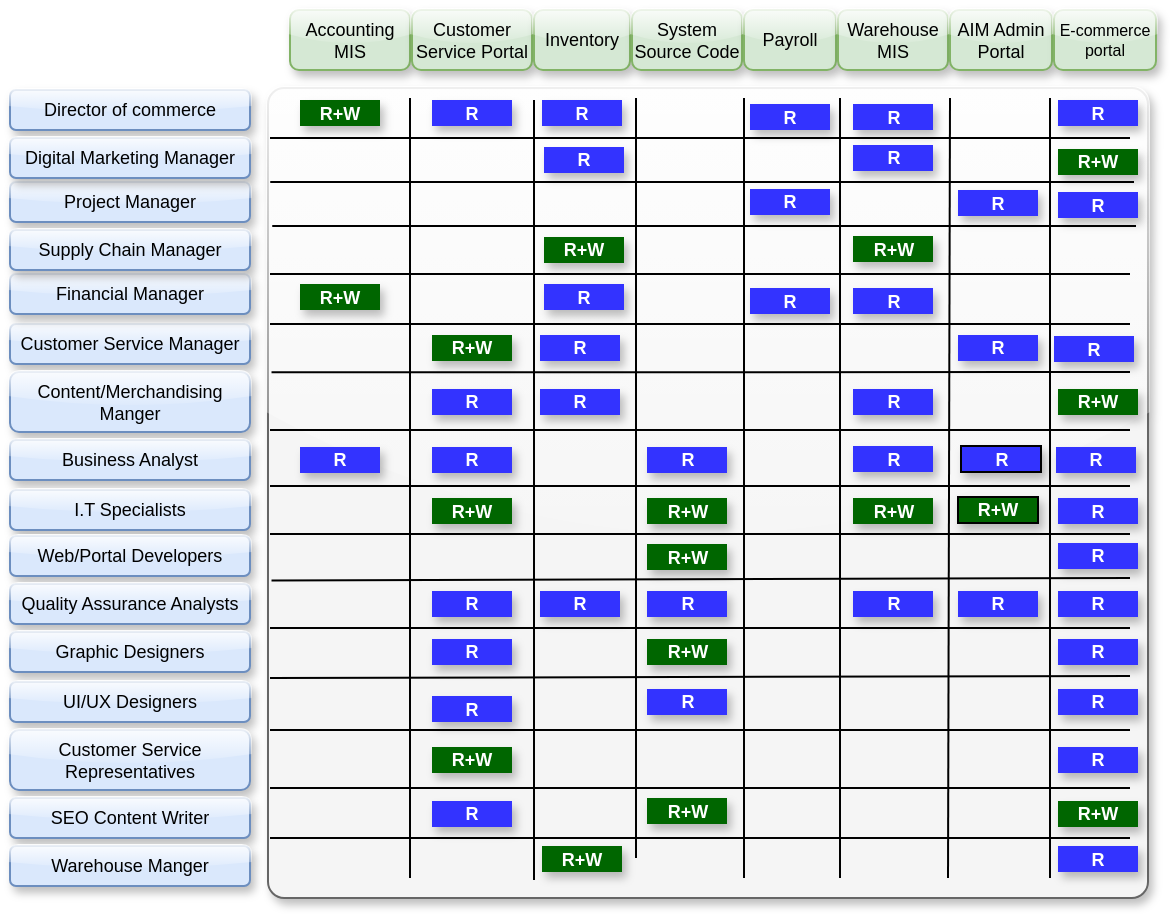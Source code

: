 <mxfile version="22.0.8" type="github">
  <diagram name="Page-1" id="pVd1hs-IhMFepFoSFWVQ">
    <mxGraphModel dx="707" dy="393" grid="1" gridSize="10" guides="1" tooltips="1" connect="1" arrows="1" fold="1" page="1" pageScale="1" pageWidth="850" pageHeight="1100" math="0" shadow="0">
      <root>
        <mxCell id="0" />
        <mxCell id="1" parent="0" />
        <mxCell id="cSFD1IT2daWeMbKAuxl0-6" value="Customer Service Manager" style="rounded=1;whiteSpace=wrap;html=1;fontSize=9;fillColor=#dae8fc;strokeColor=#6c8ebf;glass=1;shadow=1;" vertex="1" parent="1">
          <mxGeometry x="160" y="233" width="120" height="20" as="geometry" />
        </mxCell>
        <mxCell id="cSFD1IT2daWeMbKAuxl0-7" value="Financial Manager" style="rounded=1;whiteSpace=wrap;html=1;fontSize=9;glass=1;shadow=1;fillColor=#dae8fc;strokeColor=#6c8ebf;" vertex="1" parent="1">
          <mxGeometry x="160" y="208" width="120" height="20" as="geometry" />
        </mxCell>
        <mxCell id="cSFD1IT2daWeMbKAuxl0-10" value="Content/Merchandising Manger" style="rounded=1;whiteSpace=wrap;html=1;fontSize=9;fillColor=#dae8fc;strokeColor=#6c8ebf;glass=1;shadow=1;" vertex="1" parent="1">
          <mxGeometry x="160" y="257" width="120" height="30" as="geometry" />
        </mxCell>
        <mxCell id="cSFD1IT2daWeMbKAuxl0-11" value="Business Analyst" style="rounded=1;whiteSpace=wrap;html=1;fontSize=9;fillColor=#dae8fc;strokeColor=#6c8ebf;glass=1;shadow=1;" vertex="1" parent="1">
          <mxGeometry x="160" y="291" width="120" height="20" as="geometry" />
        </mxCell>
        <mxCell id="cSFD1IT2daWeMbKAuxl0-12" value="I.T Specialists" style="rounded=1;whiteSpace=wrap;html=1;fontSize=9;fillColor=#dae8fc;strokeColor=#6c8ebf;glass=1;shadow=1;" vertex="1" parent="1">
          <mxGeometry x="160" y="316" width="120" height="20" as="geometry" />
        </mxCell>
        <mxCell id="cSFD1IT2daWeMbKAuxl0-13" value="Web/Portal Developers" style="rounded=1;whiteSpace=wrap;html=1;fontSize=9;fillColor=#dae8fc;strokeColor=#6c8ebf;glass=1;shadow=1;" vertex="1" parent="1">
          <mxGeometry x="160" y="339" width="120" height="20" as="geometry" />
        </mxCell>
        <mxCell id="cSFD1IT2daWeMbKAuxl0-14" value="Quality Assurance Analysts" style="rounded=1;whiteSpace=wrap;html=1;fontSize=9;fillColor=#dae8fc;strokeColor=#6c8ebf;glass=1;shadow=1;" vertex="1" parent="1">
          <mxGeometry x="160" y="363" width="120" height="20" as="geometry" />
        </mxCell>
        <mxCell id="cSFD1IT2daWeMbKAuxl0-15" value="Graphic Designers" style="rounded=1;whiteSpace=wrap;html=1;fontSize=9;fillColor=#dae8fc;strokeColor=#6c8ebf;glass=1;shadow=1;" vertex="1" parent="1">
          <mxGeometry x="160" y="387" width="120" height="20" as="geometry" />
        </mxCell>
        <mxCell id="cSFD1IT2daWeMbKAuxl0-16" value="UI/UX Designers" style="rounded=1;whiteSpace=wrap;html=1;fontSize=9;fillColor=#dae8fc;strokeColor=#6c8ebf;glass=1;shadow=1;" vertex="1" parent="1">
          <mxGeometry x="160" y="412" width="120" height="20" as="geometry" />
        </mxCell>
        <mxCell id="cSFD1IT2daWeMbKAuxl0-17" value="Customer Service Representatives" style="rounded=1;whiteSpace=wrap;html=1;fontSize=9;fillColor=#dae8fc;strokeColor=#6c8ebf;glass=1;shadow=1;" vertex="1" parent="1">
          <mxGeometry x="160" y="436" width="120" height="30" as="geometry" />
        </mxCell>
        <mxCell id="cSFD1IT2daWeMbKAuxl0-18" value="SEO Content Writer" style="rounded=1;whiteSpace=wrap;html=1;fontSize=9;glass=1;shadow=1;fillColor=#dae8fc;strokeColor=#6c8ebf;" vertex="1" parent="1">
          <mxGeometry x="160" y="470" width="120" height="20" as="geometry" />
        </mxCell>
        <mxCell id="cSFD1IT2daWeMbKAuxl0-19" value="Warehouse Manger" style="rounded=1;whiteSpace=wrap;html=1;fontSize=9;fillColor=#dae8fc;strokeColor=#6c8ebf;glass=1;shadow=1;" vertex="1" parent="1">
          <mxGeometry x="160" y="494" width="120" height="20" as="geometry" />
        </mxCell>
        <mxCell id="cSFD1IT2daWeMbKAuxl0-20" value="" style="rounded=1;whiteSpace=wrap;html=1;arcSize=2;glass=1;shadow=1;fillColor=#f5f5f5;fontColor=#333333;strokeColor=#666666;" vertex="1" parent="1">
          <mxGeometry x="289" y="115" width="440" height="405" as="geometry" />
        </mxCell>
        <mxCell id="cSFD1IT2daWeMbKAuxl0-21" value="Accounting MIS" style="rounded=1;whiteSpace=wrap;html=1;fontSize=9;fillColor=#d5e8d4;strokeColor=#82b366;glass=1;shadow=1;" vertex="1" parent="1">
          <mxGeometry x="300" y="76" width="60" height="30" as="geometry" />
        </mxCell>
        <mxCell id="cSFD1IT2daWeMbKAuxl0-22" value="Customer Service Portal" style="rounded=1;whiteSpace=wrap;html=1;fontSize=9;fillColor=#d5e8d4;strokeColor=#82b366;glass=1;shadow=1;" vertex="1" parent="1">
          <mxGeometry x="361" y="76" width="60" height="30" as="geometry" />
        </mxCell>
        <mxCell id="cSFD1IT2daWeMbKAuxl0-23" value="Inventory" style="rounded=1;whiteSpace=wrap;html=1;fontSize=9;fillColor=#d5e8d4;strokeColor=#82b366;glass=1;shadow=1;" vertex="1" parent="1">
          <mxGeometry x="422" y="76" width="48" height="30" as="geometry" />
        </mxCell>
        <mxCell id="cSFD1IT2daWeMbKAuxl0-24" value="System Source Code" style="rounded=1;whiteSpace=wrap;html=1;fontSize=9;fillColor=#d5e8d4;strokeColor=#82b366;glass=1;shadow=1;" vertex="1" parent="1">
          <mxGeometry x="471" y="76" width="55" height="30" as="geometry" />
        </mxCell>
        <mxCell id="cSFD1IT2daWeMbKAuxl0-25" value="Payroll" style="rounded=1;whiteSpace=wrap;html=1;fontSize=9;fillColor=#d5e8d4;strokeColor=#82b366;glass=1;shadow=1;" vertex="1" parent="1">
          <mxGeometry x="527" y="76" width="46" height="30" as="geometry" />
        </mxCell>
        <mxCell id="cSFD1IT2daWeMbKAuxl0-26" value="Warehouse MIS" style="rounded=1;whiteSpace=wrap;html=1;fontSize=9;fillColor=#d5e8d4;strokeColor=#82b366;glass=1;shadow=1;" vertex="1" parent="1">
          <mxGeometry x="574" y="76" width="55" height="30" as="geometry" />
        </mxCell>
        <mxCell id="cSFD1IT2daWeMbKAuxl0-27" value="AIM Admin Portal" style="rounded=1;whiteSpace=wrap;html=1;fontSize=9;fillColor=#d5e8d4;strokeColor=#82b366;glass=1;shadow=1;" vertex="1" parent="1">
          <mxGeometry x="630" y="76" width="51" height="30" as="geometry" />
        </mxCell>
        <mxCell id="cSFD1IT2daWeMbKAuxl0-28" value="E-commerce portal" style="rounded=1;whiteSpace=wrap;html=1;fontSize=8;fillColor=#d5e8d4;strokeColor=#82b366;glass=1;shadow=1;" vertex="1" parent="1">
          <mxGeometry x="682" y="76" width="51" height="30" as="geometry" />
        </mxCell>
        <mxCell id="cSFD1IT2daWeMbKAuxl0-4" value="Project Manager" style="rounded=1;whiteSpace=wrap;html=1;fontSize=9;fillColor=#dae8fc;strokeColor=#6c8ebf;glass=1;shadow=1;" vertex="1" parent="1">
          <mxGeometry x="160" y="162" width="120" height="20" as="geometry" />
        </mxCell>
        <mxCell id="cSFD1IT2daWeMbKAuxl0-5" value="Supply Chain Manager" style="rounded=1;whiteSpace=wrap;html=1;fontSize=9;glass=1;shadow=1;fillColor=#dae8fc;strokeColor=#6c8ebf;" vertex="1" parent="1">
          <mxGeometry x="160" y="186" width="120" height="20" as="geometry" />
        </mxCell>
        <mxCell id="cSFD1IT2daWeMbKAuxl0-2" value="Director of commerce" style="rounded=1;whiteSpace=wrap;html=1;fontSize=9;fillColor=#dae8fc;strokeColor=#6c8ebf;glass=1;shadow=1;" vertex="1" parent="1">
          <mxGeometry x="160" y="116" width="120" height="20" as="geometry" />
        </mxCell>
        <mxCell id="cSFD1IT2daWeMbKAuxl0-3" value="Digital Marketing Manager" style="rounded=1;whiteSpace=wrap;html=1;fontSize=9;fillColor=#dae8fc;strokeColor=#6c8ebf;glass=1;shadow=1;" vertex="1" parent="1">
          <mxGeometry x="160" y="140" width="120" height="20" as="geometry" />
        </mxCell>
        <mxCell id="cSFD1IT2daWeMbKAuxl0-31" value="R+W" style="rounded=0;whiteSpace=wrap;html=1;fontSize=9;glass=0;shadow=1;fontColor=#FFFFFF;fillColor=#006600;fontStyle=1;strokeColor=none;" vertex="1" parent="1">
          <mxGeometry x="305" y="121" width="40" height="13" as="geometry" />
        </mxCell>
        <mxCell id="cSFD1IT2daWeMbKAuxl0-32" value="" style="endArrow=none;html=1;rounded=0;shadow=0;" edge="1" parent="1">
          <mxGeometry width="50" height="50" relative="1" as="geometry">
            <mxPoint x="360" y="510" as="sourcePoint" />
            <mxPoint x="360" y="120" as="targetPoint" />
          </mxGeometry>
        </mxCell>
        <mxCell id="cSFD1IT2daWeMbKAuxl0-33" value="" style="endArrow=none;html=1;rounded=0;shadow=0;" edge="1" parent="1">
          <mxGeometry width="50" height="50" relative="1" as="geometry">
            <mxPoint x="422" y="511" as="sourcePoint" />
            <mxPoint x="422" y="121" as="targetPoint" />
          </mxGeometry>
        </mxCell>
        <mxCell id="cSFD1IT2daWeMbKAuxl0-36" value="" style="endArrow=none;html=1;rounded=0;shadow=0;" edge="1" parent="1">
          <mxGeometry width="50" height="50" relative="1" as="geometry">
            <mxPoint x="473" y="500" as="sourcePoint" />
            <mxPoint x="473" y="120" as="targetPoint" />
          </mxGeometry>
        </mxCell>
        <mxCell id="cSFD1IT2daWeMbKAuxl0-37" value="" style="endArrow=none;html=1;rounded=0;shadow=0;" edge="1" parent="1">
          <mxGeometry width="50" height="50" relative="1" as="geometry">
            <mxPoint x="527" y="510" as="sourcePoint" />
            <mxPoint x="527" y="120" as="targetPoint" />
          </mxGeometry>
        </mxCell>
        <mxCell id="cSFD1IT2daWeMbKAuxl0-38" value="" style="endArrow=none;html=1;rounded=0;shadow=0;" edge="1" parent="1">
          <mxGeometry width="50" height="50" relative="1" as="geometry">
            <mxPoint x="575" y="510" as="sourcePoint" />
            <mxPoint x="575" y="120" as="targetPoint" />
          </mxGeometry>
        </mxCell>
        <mxCell id="cSFD1IT2daWeMbKAuxl0-39" value="" style="endArrow=none;html=1;rounded=0;shadow=0;" edge="1" parent="1">
          <mxGeometry width="50" height="50" relative="1" as="geometry">
            <mxPoint x="629" y="510" as="sourcePoint" />
            <mxPoint x="630" y="120" as="targetPoint" />
          </mxGeometry>
        </mxCell>
        <mxCell id="cSFD1IT2daWeMbKAuxl0-40" value="" style="endArrow=none;html=1;rounded=0;shadow=0;" edge="1" parent="1">
          <mxGeometry width="50" height="50" relative="1" as="geometry">
            <mxPoint x="680" y="510" as="sourcePoint" />
            <mxPoint x="680" y="120" as="targetPoint" />
          </mxGeometry>
        </mxCell>
        <mxCell id="cSFD1IT2daWeMbKAuxl0-41" value="" style="endArrow=none;html=1;rounded=0;shadow=0;" edge="1" parent="1">
          <mxGeometry width="50" height="50" relative="1" as="geometry">
            <mxPoint x="720" y="140" as="sourcePoint" />
            <mxPoint x="290" y="140" as="targetPoint" />
          </mxGeometry>
        </mxCell>
        <mxCell id="cSFD1IT2daWeMbKAuxl0-42" value="" style="endArrow=none;html=1;rounded=0;shadow=0;entryX=-0.002;entryY=0.121;entryDx=0;entryDy=0;entryPerimeter=0;" edge="1" parent="1">
          <mxGeometry width="50" height="50" relative="1" as="geometry">
            <mxPoint x="722" y="162" as="sourcePoint" />
            <mxPoint x="290.12" y="162.005" as="targetPoint" />
          </mxGeometry>
        </mxCell>
        <mxCell id="cSFD1IT2daWeMbKAuxl0-43" value="" style="endArrow=none;html=1;rounded=0;shadow=0;" edge="1" parent="1">
          <mxGeometry width="50" height="50" relative="1" as="geometry">
            <mxPoint x="720" y="208" as="sourcePoint" />
            <mxPoint x="290" y="208" as="targetPoint" />
          </mxGeometry>
        </mxCell>
        <mxCell id="cSFD1IT2daWeMbKAuxl0-44" value="" style="endArrow=none;html=1;rounded=0;shadow=0;" edge="1" parent="1">
          <mxGeometry width="50" height="50" relative="1" as="geometry">
            <mxPoint x="720" y="233" as="sourcePoint" />
            <mxPoint x="290" y="233" as="targetPoint" />
          </mxGeometry>
        </mxCell>
        <mxCell id="cSFD1IT2daWeMbKAuxl0-45" value="" style="endArrow=none;html=1;rounded=0;shadow=0;entryX=0.004;entryY=0.351;entryDx=0;entryDy=0;entryPerimeter=0;" edge="1" parent="1" target="cSFD1IT2daWeMbKAuxl0-20">
          <mxGeometry width="50" height="50" relative="1" as="geometry">
            <mxPoint x="720" y="257" as="sourcePoint" />
            <mxPoint x="121" y="257" as="targetPoint" />
          </mxGeometry>
        </mxCell>
        <mxCell id="cSFD1IT2daWeMbKAuxl0-46" value="" style="endArrow=none;html=1;rounded=0;shadow=0;" edge="1" parent="1">
          <mxGeometry width="50" height="50" relative="1" as="geometry">
            <mxPoint x="720" y="286" as="sourcePoint" />
            <mxPoint x="290" y="286" as="targetPoint" />
          </mxGeometry>
        </mxCell>
        <mxCell id="cSFD1IT2daWeMbKAuxl0-47" value="" style="endArrow=none;html=1;rounded=0;shadow=0;" edge="1" parent="1">
          <mxGeometry width="50" height="50" relative="1" as="geometry">
            <mxPoint x="720" y="314" as="sourcePoint" />
            <mxPoint x="290" y="314" as="targetPoint" />
          </mxGeometry>
        </mxCell>
        <mxCell id="cSFD1IT2daWeMbKAuxl0-49" value="" style="endArrow=none;html=1;rounded=0;shadow=0;" edge="1" parent="1">
          <mxGeometry width="50" height="50" relative="1" as="geometry">
            <mxPoint x="720" y="338" as="sourcePoint" />
            <mxPoint x="290" y="338" as="targetPoint" />
          </mxGeometry>
        </mxCell>
        <mxCell id="cSFD1IT2daWeMbKAuxl0-50" value="" style="endArrow=none;html=1;rounded=0;shadow=0;entryX=0.004;entryY=0.618;entryDx=0;entryDy=0;entryPerimeter=0;" edge="1" parent="1">
          <mxGeometry width="50" height="50" relative="1" as="geometry">
            <mxPoint x="720" y="360" as="sourcePoint" />
            <mxPoint x="290.76" y="361.29" as="targetPoint" />
          </mxGeometry>
        </mxCell>
        <mxCell id="cSFD1IT2daWeMbKAuxl0-51" value="" style="endArrow=none;html=1;rounded=0;shadow=0;" edge="1" parent="1">
          <mxGeometry width="50" height="50" relative="1" as="geometry">
            <mxPoint x="720" y="385" as="sourcePoint" />
            <mxPoint x="290" y="385" as="targetPoint" />
          </mxGeometry>
        </mxCell>
        <mxCell id="cSFD1IT2daWeMbKAuxl0-52" value="" style="endArrow=none;html=1;rounded=0;shadow=0;" edge="1" parent="1">
          <mxGeometry width="50" height="50" relative="1" as="geometry">
            <mxPoint x="720" y="409" as="sourcePoint" />
            <mxPoint x="290" y="410" as="targetPoint" />
          </mxGeometry>
        </mxCell>
        <mxCell id="cSFD1IT2daWeMbKAuxl0-53" value="" style="endArrow=none;html=1;rounded=0;shadow=0;" edge="1" parent="1">
          <mxGeometry width="50" height="50" relative="1" as="geometry">
            <mxPoint x="720" y="436" as="sourcePoint" />
            <mxPoint x="290" y="436" as="targetPoint" />
          </mxGeometry>
        </mxCell>
        <mxCell id="cSFD1IT2daWeMbKAuxl0-54" value="" style="endArrow=none;html=1;rounded=0;shadow=0;" edge="1" parent="1">
          <mxGeometry width="50" height="50" relative="1" as="geometry">
            <mxPoint x="720" y="465" as="sourcePoint" />
            <mxPoint x="290" y="465" as="targetPoint" />
          </mxGeometry>
        </mxCell>
        <mxCell id="cSFD1IT2daWeMbKAuxl0-55" value="" style="endArrow=none;html=1;rounded=0;shadow=0;" edge="1" parent="1">
          <mxGeometry width="50" height="50" relative="1" as="geometry">
            <mxPoint x="720" y="490" as="sourcePoint" />
            <mxPoint x="290" y="490" as="targetPoint" />
          </mxGeometry>
        </mxCell>
        <mxCell id="cSFD1IT2daWeMbKAuxl0-57" value="R+W" style="rounded=0;whiteSpace=wrap;html=1;fontSize=9;glass=0;shadow=1;fontColor=#FFFFFF;fillColor=#006600;fontStyle=1;strokeColor=none;" vertex="1" parent="1">
          <mxGeometry x="684" y="145.5" width="40" height="13" as="geometry" />
        </mxCell>
        <mxCell id="cSFD1IT2daWeMbKAuxl0-58" value="R" style="rounded=0;whiteSpace=wrap;html=1;fontSize=9;glass=0;shadow=1;fontColor=#FFFFFF;fillColor=#3333FF;fontStyle=1;strokeColor=none;" vertex="1" parent="1">
          <mxGeometry x="581.5" y="143.5" width="40" height="13" as="geometry" />
        </mxCell>
        <mxCell id="cSFD1IT2daWeMbKAuxl0-59" value="R" style="rounded=0;whiteSpace=wrap;html=1;fontSize=9;glass=0;shadow=1;fontColor=#FFFFFF;fillColor=#3333FF;fontStyle=1;strokeColor=none;" vertex="1" parent="1">
          <mxGeometry x="530" y="165.5" width="40" height="13" as="geometry" />
        </mxCell>
        <mxCell id="cSFD1IT2daWeMbKAuxl0-60" value="R" style="rounded=0;whiteSpace=wrap;html=1;fontSize=9;glass=0;shadow=1;fontColor=#FFFFFF;fillColor=#3333FF;fontStyle=1;strokeColor=none;" vertex="1" parent="1">
          <mxGeometry x="427" y="144.5" width="40" height="13" as="geometry" />
        </mxCell>
        <mxCell id="cSFD1IT2daWeMbKAuxl0-61" value="R" style="rounded=0;whiteSpace=wrap;html=1;fontSize=9;glass=0;shadow=1;fontColor=#FFFFFF;fillColor=#3333FF;fontStyle=1;strokeColor=none;" vertex="1" parent="1">
          <mxGeometry x="634" y="166" width="40" height="13" as="geometry" />
        </mxCell>
        <mxCell id="cSFD1IT2daWeMbKAuxl0-62" value="" style="endArrow=none;html=1;rounded=0;shadow=0;entryX=-0.002;entryY=0.121;entryDx=0;entryDy=0;entryPerimeter=0;" edge="1" parent="1">
          <mxGeometry width="50" height="50" relative="1" as="geometry">
            <mxPoint x="723" y="184" as="sourcePoint" />
            <mxPoint x="291.12" y="184.005" as="targetPoint" />
          </mxGeometry>
        </mxCell>
        <mxCell id="cSFD1IT2daWeMbKAuxl0-63" value="R+W" style="rounded=0;whiteSpace=wrap;html=1;fontSize=9;glass=0;shadow=1;fontColor=#FFFFFF;fillColor=#006600;fontStyle=1;strokeColor=none;" vertex="1" parent="1">
          <mxGeometry x="371" y="238.5" width="40" height="13" as="geometry" />
        </mxCell>
        <mxCell id="cSFD1IT2daWeMbKAuxl0-64" value="R" style="rounded=0;whiteSpace=wrap;html=1;fontSize=9;glass=0;shadow=1;fontColor=#FFFFFF;fillColor=#3333FF;fontStyle=1;strokeColor=none;" vertex="1" parent="1">
          <mxGeometry x="425" y="238.5" width="40" height="13" as="geometry" />
        </mxCell>
        <mxCell id="cSFD1IT2daWeMbKAuxl0-66" value="R+W" style="rounded=0;whiteSpace=wrap;html=1;fontSize=9;glass=0;shadow=1;fontColor=#FFFFFF;fillColor=#006600;fontStyle=1;strokeColor=none;" vertex="1" parent="1">
          <mxGeometry x="427" y="189.5" width="40" height="13" as="geometry" />
        </mxCell>
        <mxCell id="cSFD1IT2daWeMbKAuxl0-67" value="R+W" style="rounded=0;whiteSpace=wrap;html=1;fontSize=9;glass=0;shadow=1;fontColor=#FFFFFF;fillColor=#006600;fontStyle=1;strokeColor=none;" vertex="1" parent="1">
          <mxGeometry x="581.5" y="189" width="40" height="13" as="geometry" />
        </mxCell>
        <mxCell id="cSFD1IT2daWeMbKAuxl0-68" value="R+W" style="rounded=0;whiteSpace=wrap;html=1;fontSize=9;glass=0;shadow=1;fontColor=#FFFFFF;fillColor=#006600;fontStyle=1;strokeColor=none;" vertex="1" parent="1">
          <mxGeometry x="305" y="213" width="40" height="13" as="geometry" />
        </mxCell>
        <mxCell id="cSFD1IT2daWeMbKAuxl0-69" value="R" style="rounded=0;whiteSpace=wrap;html=1;fontSize=9;glass=0;shadow=1;fontColor=#FFFFFF;fillColor=#3333FF;fontStyle=1;strokeColor=none;" vertex="1" parent="1">
          <mxGeometry x="427" y="213" width="40" height="13" as="geometry" />
        </mxCell>
        <mxCell id="cSFD1IT2daWeMbKAuxl0-70" value="R" style="rounded=0;whiteSpace=wrap;html=1;fontSize=9;glass=0;shadow=1;fontColor=#FFFFFF;fillColor=#3333FF;fontStyle=1;strokeColor=none;" vertex="1" parent="1">
          <mxGeometry x="530" y="215" width="40" height="13" as="geometry" />
        </mxCell>
        <mxCell id="cSFD1IT2daWeMbKAuxl0-71" value="R" style="rounded=0;whiteSpace=wrap;html=1;fontSize=9;glass=0;shadow=1;fontColor=#FFFFFF;fillColor=#3333FF;fontStyle=1;strokeColor=none;" vertex="1" parent="1">
          <mxGeometry x="581.5" y="215" width="40" height="13" as="geometry" />
        </mxCell>
        <mxCell id="cSFD1IT2daWeMbKAuxl0-72" value="R" style="rounded=0;whiteSpace=wrap;html=1;fontSize=9;glass=0;shadow=1;fontColor=#FFFFFF;fillColor=#3333FF;fontStyle=1;strokeColor=none;" vertex="1" parent="1">
          <mxGeometry x="682" y="239" width="40" height="13" as="geometry" />
        </mxCell>
        <mxCell id="cSFD1IT2daWeMbKAuxl0-73" value="R" style="rounded=0;whiteSpace=wrap;html=1;fontSize=9;glass=0;shadow=1;fontColor=#FFFFFF;fillColor=#3333FF;fontStyle=1;strokeColor=none;" vertex="1" parent="1">
          <mxGeometry x="371" y="265.5" width="40" height="13" as="geometry" />
        </mxCell>
        <mxCell id="cSFD1IT2daWeMbKAuxl0-74" value="R" style="rounded=0;whiteSpace=wrap;html=1;fontSize=9;glass=0;shadow=1;fontColor=#FFFFFF;fillColor=#3333FF;fontStyle=1;strokeColor=none;" vertex="1" parent="1">
          <mxGeometry x="425" y="265.5" width="40" height="13" as="geometry" />
        </mxCell>
        <mxCell id="cSFD1IT2daWeMbKAuxl0-75" value="R" style="rounded=0;whiteSpace=wrap;html=1;fontSize=9;glass=0;shadow=1;fontColor=#FFFFFF;fillColor=#3333FF;fontStyle=1;strokeColor=none;" vertex="1" parent="1">
          <mxGeometry x="581.5" y="265.5" width="40" height="13" as="geometry" />
        </mxCell>
        <mxCell id="cSFD1IT2daWeMbKAuxl0-76" value="R+W" style="rounded=0;whiteSpace=wrap;html=1;fontSize=9;glass=0;shadow=1;fontColor=#FFFFFF;fillColor=#006600;fontStyle=1;strokeColor=none;" vertex="1" parent="1">
          <mxGeometry x="684" y="265.5" width="40" height="13" as="geometry" />
        </mxCell>
        <mxCell id="cSFD1IT2daWeMbKAuxl0-77" value="R" style="rounded=0;whiteSpace=wrap;html=1;fontSize=9;glass=0;shadow=1;fontColor=#FFFFFF;fillColor=#3333FF;fontStyle=1;strokeColor=none;" vertex="1" parent="1">
          <mxGeometry x="305" y="294.5" width="40" height="13" as="geometry" />
        </mxCell>
        <mxCell id="cSFD1IT2daWeMbKAuxl0-78" value="R" style="rounded=0;whiteSpace=wrap;html=1;fontSize=9;glass=0;shadow=1;fontColor=#FFFFFF;fillColor=#3333FF;fontStyle=1;strokeColor=none;" vertex="1" parent="1">
          <mxGeometry x="371" y="294.5" width="40" height="13" as="geometry" />
        </mxCell>
        <mxCell id="cSFD1IT2daWeMbKAuxl0-79" value="R" style="rounded=0;whiteSpace=wrap;html=1;fontSize=9;glass=0;shadow=1;fontColor=#FFFFFF;fillColor=#3333FF;fontStyle=1;strokeColor=none;" vertex="1" parent="1">
          <mxGeometry x="478.5" y="294.5" width="40" height="13" as="geometry" />
        </mxCell>
        <mxCell id="cSFD1IT2daWeMbKAuxl0-80" value="R" style="rounded=0;whiteSpace=wrap;html=1;fontSize=9;glass=0;shadow=1;fontColor=#FFFFFF;fillColor=#3333FF;fontStyle=1;strokeColor=none;" vertex="1" parent="1">
          <mxGeometry x="581.5" y="294" width="40" height="13" as="geometry" />
        </mxCell>
        <mxCell id="cSFD1IT2daWeMbKAuxl0-81" value="R" style="rounded=0;whiteSpace=wrap;html=1;fontSize=9;glass=0;shadow=1;fontColor=#FFFFFF;fillColor=#3333FF;fontStyle=1;strokeColor=none;" vertex="1" parent="1">
          <mxGeometry x="530" y="123" width="40" height="13" as="geometry" />
        </mxCell>
        <mxCell id="cSFD1IT2daWeMbKAuxl0-82" value="R" style="rounded=0;whiteSpace=wrap;html=1;fontSize=9;glass=0;shadow=1;fontColor=#FFFFFF;fillColor=#3333FF;fontStyle=1;strokeColor=none;" vertex="1" parent="1">
          <mxGeometry x="581.5" y="123" width="40" height="13" as="geometry" />
        </mxCell>
        <mxCell id="cSFD1IT2daWeMbKAuxl0-83" value="R" style="rounded=0;whiteSpace=wrap;html=1;fontSize=9;glass=0;shadow=1;fontColor=#FFFFFF;fillColor=#3333FF;fontStyle=1;strokeColor=none;" vertex="1" parent="1">
          <mxGeometry x="684" y="121" width="40" height="13" as="geometry" />
        </mxCell>
        <mxCell id="cSFD1IT2daWeMbKAuxl0-84" value="R" style="rounded=0;whiteSpace=wrap;html=1;fontSize=9;glass=0;shadow=1;fontColor=#FFFFFF;fillColor=#3333FF;fontStyle=1;strokeColor=none;" vertex="1" parent="1">
          <mxGeometry x="426" y="121" width="40" height="13" as="geometry" />
        </mxCell>
        <mxCell id="cSFD1IT2daWeMbKAuxl0-85" value="R" style="rounded=0;whiteSpace=wrap;html=1;fontSize=9;glass=0;shadow=1;fontColor=#FFFFFF;fillColor=#3333FF;fontStyle=1;strokeColor=none;" vertex="1" parent="1">
          <mxGeometry x="371" y="121" width="40" height="13" as="geometry" />
        </mxCell>
        <mxCell id="cSFD1IT2daWeMbKAuxl0-86" value="R+W" style="rounded=0;whiteSpace=wrap;html=1;fontSize=9;glass=0;shadow=1;fontColor=#FFFFFF;fillColor=#006600;fontStyle=1;strokeColor=none;" vertex="1" parent="1">
          <mxGeometry x="478.5" y="320" width="40" height="13" as="geometry" />
        </mxCell>
        <mxCell id="cSFD1IT2daWeMbKAuxl0-87" value="R+W" style="rounded=0;whiteSpace=wrap;html=1;fontSize=9;glass=0;shadow=1;fontColor=#FFFFFF;fillColor=#006600;fontStyle=1;strokeColor=none;" vertex="1" parent="1">
          <mxGeometry x="478.5" y="343" width="40" height="13" as="geometry" />
        </mxCell>
        <mxCell id="cSFD1IT2daWeMbKAuxl0-88" value="R" style="rounded=0;whiteSpace=wrap;html=1;fontSize=9;glass=0;shadow=1;fontColor=#FFFFFF;fillColor=#3333FF;fontStyle=1;strokeColor=none;" vertex="1" parent="1">
          <mxGeometry x="478.5" y="366.5" width="40" height="13" as="geometry" />
        </mxCell>
        <mxCell id="cSFD1IT2daWeMbKAuxl0-89" value="R+W" style="rounded=0;whiteSpace=wrap;html=1;fontSize=9;glass=0;shadow=1;fontColor=#FFFFFF;fillColor=#006600;fontStyle=1;strokeColor=none;" vertex="1" parent="1">
          <mxGeometry x="478.5" y="390.5" width="40" height="13" as="geometry" />
        </mxCell>
        <mxCell id="cSFD1IT2daWeMbKAuxl0-90" value="R" style="rounded=0;whiteSpace=wrap;html=1;fontSize=9;glass=0;shadow=1;fontColor=#FFFFFF;fillColor=#3333FF;fontStyle=1;strokeColor=none;" vertex="1" parent="1">
          <mxGeometry x="478.5" y="415.5" width="40" height="13" as="geometry" />
        </mxCell>
        <mxCell id="cSFD1IT2daWeMbKAuxl0-91" value="R+W" style="rounded=0;whiteSpace=wrap;html=1;fontSize=9;glass=0;shadow=1;fontColor=#FFFFFF;fillColor=#006600;fontStyle=1;strokeColor=none;" vertex="1" parent="1">
          <mxGeometry x="478.5" y="470" width="40" height="13" as="geometry" />
        </mxCell>
        <mxCell id="cSFD1IT2daWeMbKAuxl0-92" value="R+W" style="rounded=0;whiteSpace=wrap;html=1;fontSize=9;glass=0;shadow=1;fontColor=#FFFFFF;fillColor=#006600;fontStyle=1;strokeColor=none;" vertex="1" parent="1">
          <mxGeometry x="426" y="494" width="40" height="13" as="geometry" />
        </mxCell>
        <mxCell id="cSFD1IT2daWeMbKAuxl0-94" value="R" style="rounded=0;whiteSpace=wrap;html=1;fontSize=9;glass=0;shadow=1;fontColor=#FFFFFF;fillColor=#3333FF;fontStyle=1;strokeColor=none;" vertex="1" parent="1">
          <mxGeometry x="371" y="366.5" width="40" height="13" as="geometry" />
        </mxCell>
        <mxCell id="cSFD1IT2daWeMbKAuxl0-95" value="R" style="rounded=0;whiteSpace=wrap;html=1;fontSize=9;glass=0;shadow=1;fontColor=#FFFFFF;fillColor=#3333FF;fontStyle=1;strokeColor=none;" vertex="1" parent="1">
          <mxGeometry x="425" y="366.5" width="40" height="13" as="geometry" />
        </mxCell>
        <mxCell id="cSFD1IT2daWeMbKAuxl0-97" value="R" style="rounded=0;whiteSpace=wrap;html=1;fontSize=9;glass=0;shadow=1;fontColor=#FFFFFF;fillColor=#3333FF;fontStyle=1;strokeColor=none;" vertex="1" parent="1">
          <mxGeometry x="581.5" y="366.5" width="40" height="13" as="geometry" />
        </mxCell>
        <mxCell id="cSFD1IT2daWeMbKAuxl0-98" value="R" style="rounded=0;whiteSpace=wrap;html=1;fontSize=9;glass=0;shadow=1;fontColor=#FFFFFF;fillColor=#3333FF;fontStyle=1;strokeColor=none;" vertex="1" parent="1">
          <mxGeometry x="634" y="366.5" width="40" height="13" as="geometry" />
        </mxCell>
        <mxCell id="cSFD1IT2daWeMbKAuxl0-99" value="R" style="rounded=0;whiteSpace=wrap;html=1;fontSize=9;glass=0;shadow=1;fontColor=#FFFFFF;fillColor=#3333FF;fontStyle=1;strokeColor=none;" vertex="1" parent="1">
          <mxGeometry x="684" y="366.5" width="40" height="13" as="geometry" />
        </mxCell>
        <mxCell id="cSFD1IT2daWeMbKAuxl0-101" value="R+W" style="rounded=0;whiteSpace=wrap;html=1;fontSize=9;glass=0;shadow=1;fontColor=#FFFFFF;fillColor=#006600;fontStyle=1" vertex="1" parent="1">
          <mxGeometry x="634" y="319.5" width="40" height="13" as="geometry" />
        </mxCell>
        <mxCell id="cSFD1IT2daWeMbKAuxl0-102" value="R" style="rounded=0;whiteSpace=wrap;html=1;fontSize=9;glass=0;shadow=1;fontColor=#FFFFFF;fillColor=#3333FF;fontStyle=1;strokeColor=none;" vertex="1" parent="1">
          <mxGeometry x="684" y="320" width="40" height="13" as="geometry" />
        </mxCell>
        <mxCell id="cSFD1IT2daWeMbKAuxl0-103" value="R+W" style="rounded=0;whiteSpace=wrap;html=1;fontSize=9;glass=0;shadow=1;fontColor=#FFFFFF;fillColor=#006600;fontStyle=1;strokeColor=none;" vertex="1" parent="1">
          <mxGeometry x="581.5" y="320" width="40" height="13" as="geometry" />
        </mxCell>
        <mxCell id="cSFD1IT2daWeMbKAuxl0-104" value="R" style="rounded=0;whiteSpace=wrap;html=1;fontSize=9;glass=0;shadow=1;fontColor=#FFFFFF;fillColor=#3333FF;fontStyle=1;strokeColor=none;" vertex="1" parent="1">
          <mxGeometry x="371" y="390.5" width="40" height="13" as="geometry" />
        </mxCell>
        <mxCell id="cSFD1IT2daWeMbKAuxl0-105" value="R" style="rounded=0;whiteSpace=wrap;html=1;fontSize=9;glass=0;shadow=1;fontColor=#FFFFFF;fillColor=#3333FF;fontStyle=1;strokeColor=none;" vertex="1" parent="1">
          <mxGeometry x="371" y="419" width="40" height="13" as="geometry" />
        </mxCell>
        <mxCell id="cSFD1IT2daWeMbKAuxl0-106" value="R+W" style="rounded=0;whiteSpace=wrap;html=1;fontSize=9;glass=0;shadow=1;fontColor=#FFFFFF;fillColor=#006600;fontStyle=1;strokeColor=none;" vertex="1" parent="1">
          <mxGeometry x="371" y="444.5" width="40" height="13" as="geometry" />
        </mxCell>
        <mxCell id="cSFD1IT2daWeMbKAuxl0-108" value="R" style="rounded=0;whiteSpace=wrap;html=1;fontSize=9;glass=0;shadow=1;fontColor=#FFFFFF;fillColor=#3333FF;fontStyle=1;strokeColor=none;" vertex="1" parent="1">
          <mxGeometry x="371" y="471.5" width="40" height="13" as="geometry" />
        </mxCell>
        <mxCell id="cSFD1IT2daWeMbKAuxl0-109" value="R" style="rounded=0;whiteSpace=wrap;html=1;fontSize=9;glass=0;shadow=1;fontColor=#FFFFFF;fillColor=#3333FF;fontStyle=1;strokeColor=none;" vertex="1" parent="1">
          <mxGeometry x="684" y="167" width="40" height="13" as="geometry" />
        </mxCell>
        <mxCell id="cSFD1IT2daWeMbKAuxl0-110" value="R" style="rounded=0;whiteSpace=wrap;html=1;fontSize=9;glass=0;shadow=1;fontColor=#FFFFFF;fillColor=#3333FF;fontStyle=1;strokeColor=none;" vertex="1" parent="1">
          <mxGeometry x="683" y="294.5" width="40" height="13" as="geometry" />
        </mxCell>
        <mxCell id="cSFD1IT2daWeMbKAuxl0-111" value="R+W" style="rounded=0;whiteSpace=wrap;html=1;fontSize=9;glass=0;shadow=1;fontColor=#FFFFFF;fillColor=#006600;fontStyle=1;strokeColor=none;" vertex="1" parent="1">
          <mxGeometry x="371" y="320" width="40" height="13" as="geometry" />
        </mxCell>
        <mxCell id="cSFD1IT2daWeMbKAuxl0-112" value="R" style="rounded=0;whiteSpace=wrap;html=1;fontSize=9;glass=0;shadow=1;fontColor=#FFFFFF;fillColor=#3333FF;fontStyle=1;strokeColor=none;" vertex="1" parent="1">
          <mxGeometry x="634" y="238.5" width="40" height="13" as="geometry" />
        </mxCell>
        <mxCell id="cSFD1IT2daWeMbKAuxl0-113" value="R" style="rounded=0;whiteSpace=wrap;html=1;fontSize=9;glass=0;shadow=1;fontColor=#FFFFFF;fillColor=#3333FF;fontStyle=1" vertex="1" parent="1">
          <mxGeometry x="635.5" y="294" width="40" height="13" as="geometry" />
        </mxCell>
        <mxCell id="cSFD1IT2daWeMbKAuxl0-114" value="R" style="rounded=0;whiteSpace=wrap;html=1;fontSize=9;glass=0;shadow=1;fontColor=#FFFFFF;fillColor=#3333FF;fontStyle=1;strokeColor=none;" vertex="1" parent="1">
          <mxGeometry x="684" y="342.5" width="40" height="13" as="geometry" />
        </mxCell>
        <mxCell id="cSFD1IT2daWeMbKAuxl0-115" value="R" style="rounded=0;whiteSpace=wrap;html=1;fontSize=9;glass=0;shadow=1;fontColor=#FFFFFF;fillColor=#3333FF;fontStyle=1;strokeColor=none;" vertex="1" parent="1">
          <mxGeometry x="684" y="390.5" width="40" height="13" as="geometry" />
        </mxCell>
        <mxCell id="cSFD1IT2daWeMbKAuxl0-116" value="R" style="rounded=0;whiteSpace=wrap;html=1;fontSize=9;glass=0;shadow=1;fontColor=#FFFFFF;fillColor=#3333FF;fontStyle=1;strokeColor=none;" vertex="1" parent="1">
          <mxGeometry x="684" y="415.5" width="40" height="13" as="geometry" />
        </mxCell>
        <mxCell id="cSFD1IT2daWeMbKAuxl0-117" value="R" style="rounded=0;whiteSpace=wrap;html=1;fontSize=9;glass=0;shadow=1;fontColor=#FFFFFF;fillColor=#3333FF;fontStyle=1;strokeColor=none;" vertex="1" parent="1">
          <mxGeometry x="684" y="444.5" width="40" height="13" as="geometry" />
        </mxCell>
        <mxCell id="cSFD1IT2daWeMbKAuxl0-118" value="R+W" style="rounded=0;whiteSpace=wrap;html=1;fontSize=9;glass=0;shadow=1;fontColor=#FFFFFF;fillColor=#006600;fontStyle=1;strokeColor=none;" vertex="1" parent="1">
          <mxGeometry x="684" y="471.5" width="40" height="13" as="geometry" />
        </mxCell>
        <mxCell id="cSFD1IT2daWeMbKAuxl0-119" value="R" style="rounded=0;whiteSpace=wrap;html=1;fontSize=9;glass=0;shadow=1;fontColor=#FFFFFF;fillColor=#3333FF;fontStyle=1;strokeColor=none;" vertex="1" parent="1">
          <mxGeometry x="684" y="494" width="40" height="13" as="geometry" />
        </mxCell>
      </root>
    </mxGraphModel>
  </diagram>
</mxfile>
